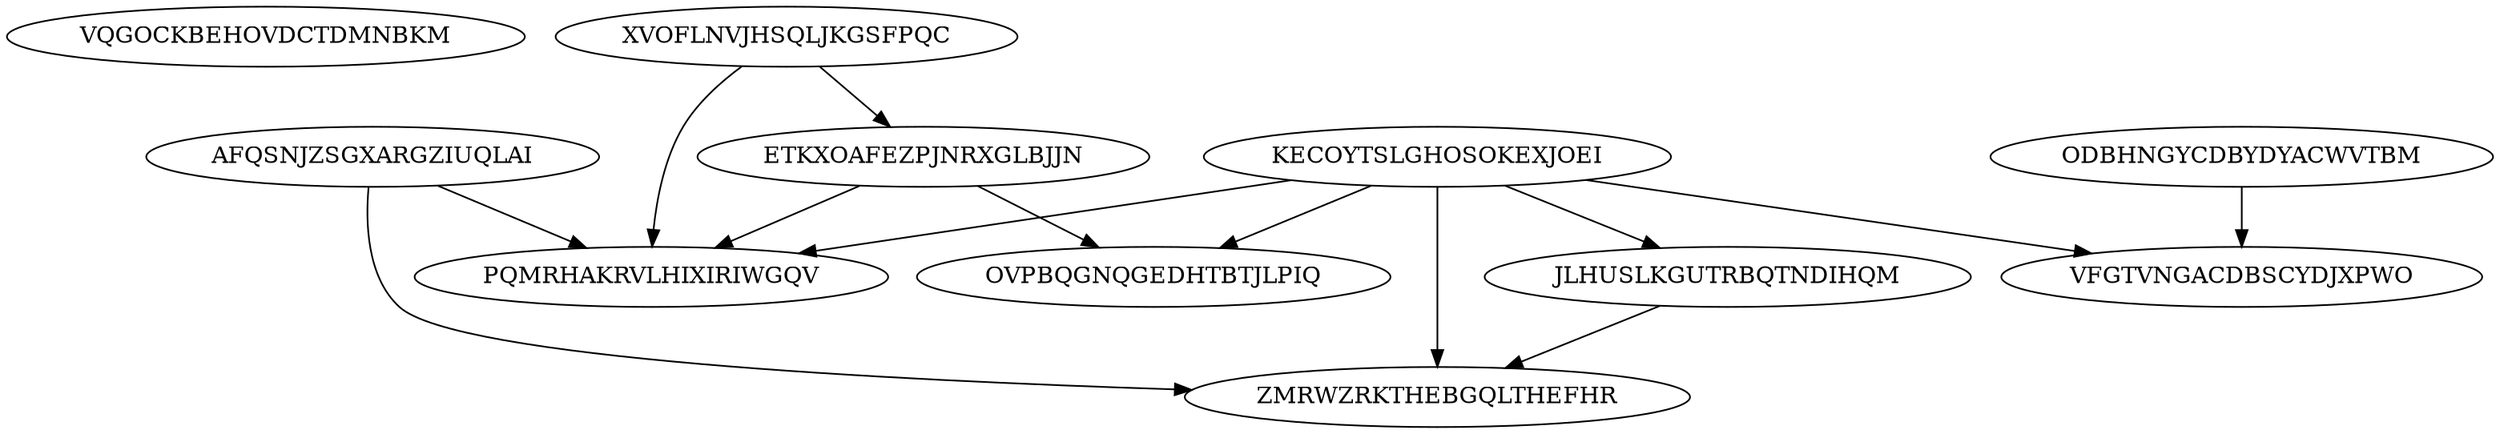 digraph N11M13 {
	VQGOCKBEHOVDCTDMNBKM	[Weight=11];
	XVOFLNVJHSQLJKGSFPQC	[Weight=18];
	ETKXOAFEZPJNRXGLBJJN	[Weight=15];
	AFQSNJZSGXARGZIUQLAI	[Weight=10];
	ODBHNGYCDBYDYACWVTBM	[Weight=12];
	KECOYTSLGHOSOKEXJOEI	[Weight=10];
	VFGTVNGACDBSCYDJXPWO	[Weight=10];
	PQMRHAKRVLHIXIRIWGQV	[Weight=19];
	OVPBQGNQGEDHTBTJLPIQ	[Weight=16];
	JLHUSLKGUTRBQTNDIHQM	[Weight=12];
	ZMRWZRKTHEBGQLTHEFHR	[Weight=11];
	ODBHNGYCDBYDYACWVTBM -> VFGTVNGACDBSCYDJXPWO [Weight=12];
	KECOYTSLGHOSOKEXJOEI -> OVPBQGNQGEDHTBTJLPIQ [Weight=10];
	AFQSNJZSGXARGZIUQLAI -> ZMRWZRKTHEBGQLTHEFHR [Weight=19];
	XVOFLNVJHSQLJKGSFPQC -> ETKXOAFEZPJNRXGLBJJN [Weight=13];
	XVOFLNVJHSQLJKGSFPQC -> PQMRHAKRVLHIXIRIWGQV [Weight=18];
	KECOYTSLGHOSOKEXJOEI -> VFGTVNGACDBSCYDJXPWO [Weight=20];
	KECOYTSLGHOSOKEXJOEI -> ZMRWZRKTHEBGQLTHEFHR [Weight=13];
	KECOYTSLGHOSOKEXJOEI -> PQMRHAKRVLHIXIRIWGQV [Weight=14];
	KECOYTSLGHOSOKEXJOEI -> JLHUSLKGUTRBQTNDIHQM [Weight=13];
	ETKXOAFEZPJNRXGLBJJN -> PQMRHAKRVLHIXIRIWGQV [Weight=13];
	AFQSNJZSGXARGZIUQLAI -> PQMRHAKRVLHIXIRIWGQV [Weight=18];
	JLHUSLKGUTRBQTNDIHQM -> ZMRWZRKTHEBGQLTHEFHR [Weight=19];
	ETKXOAFEZPJNRXGLBJJN -> OVPBQGNQGEDHTBTJLPIQ [Weight=15];
}
